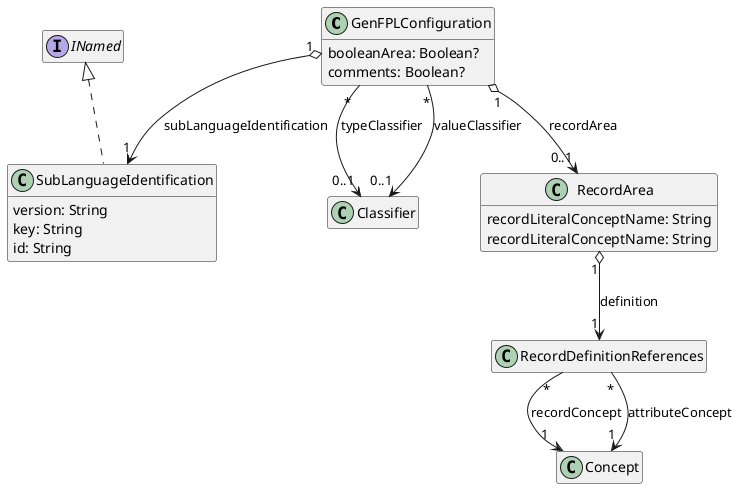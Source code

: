 @startuml
hide empty members

' qualified name: "GenFPL Configuration Language"


class GenFPLConfiguration {
  booleanArea: Boolean?
  comments: Boolean?
}

class RecordArea {
  recordLiteralConceptName: String
  recordLiteralConceptName: String
}

class RecordDefinitionReferences

class SubLanguageIdentification implements INamed {
  version: String
  key: String
  id: String
}



' relations:

GenFPLConfiguration "1" o--> "1" SubLanguageIdentification: subLanguageIdentification
GenFPLConfiguration "*" --> "0..1" Classifier: valueClassifier
GenFPLConfiguration "*" --> "0..1" Classifier: typeClassifier
GenFPLConfiguration "1" o--> "0..1" RecordArea: recordArea
RecordArea "1" o--> "1" RecordDefinitionReferences: definition
RecordDefinitionReferences "*" --> "1" Concept: recordConcept
RecordDefinitionReferences "*" --> "1" Concept: attributeConcept


@enduml

